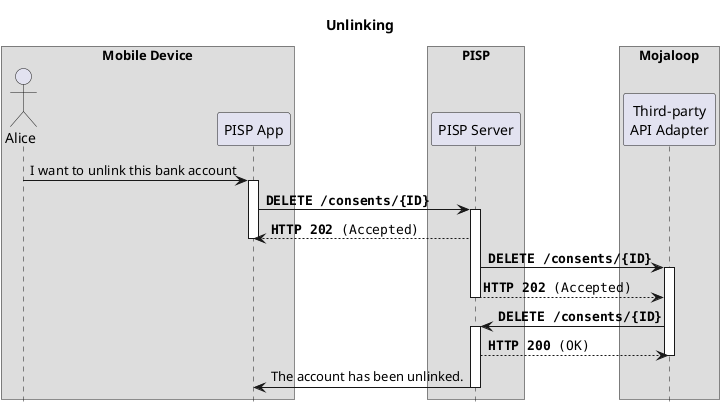 @startuml Unlinking

title: Unlinking

hide footbox

box "Mobile Device"
  actor Alice
  participant "PISP App" as App
end box
box "PISP"
  participant "PISP Server" as Server
end box
box "Mojaloop"
  participant "Third-party\nAPI Adapter" as Adapter
end box

'start flow
Alice -> App++: I want to unlink this bank account

App -> Server ++: ""**DELETE /consents/{ID}**""
App <-- Server: ""**HTTP 202** (Accepted)""
deactivate App

Server -> Adapter ++: ""**DELETE /consents/{ID}**""
Adapter <-- Server: ""**HTTP 202** (Accepted)""
deactivate Server

Adapter -> Server++: ""**DELETE /consents/{ID}**""
Adapter <-- Server: ""**HTTP 200** (OK)""
deactivate Adapter

Server -> App: The account has been unlinked.
deactivate Server

@enduml
